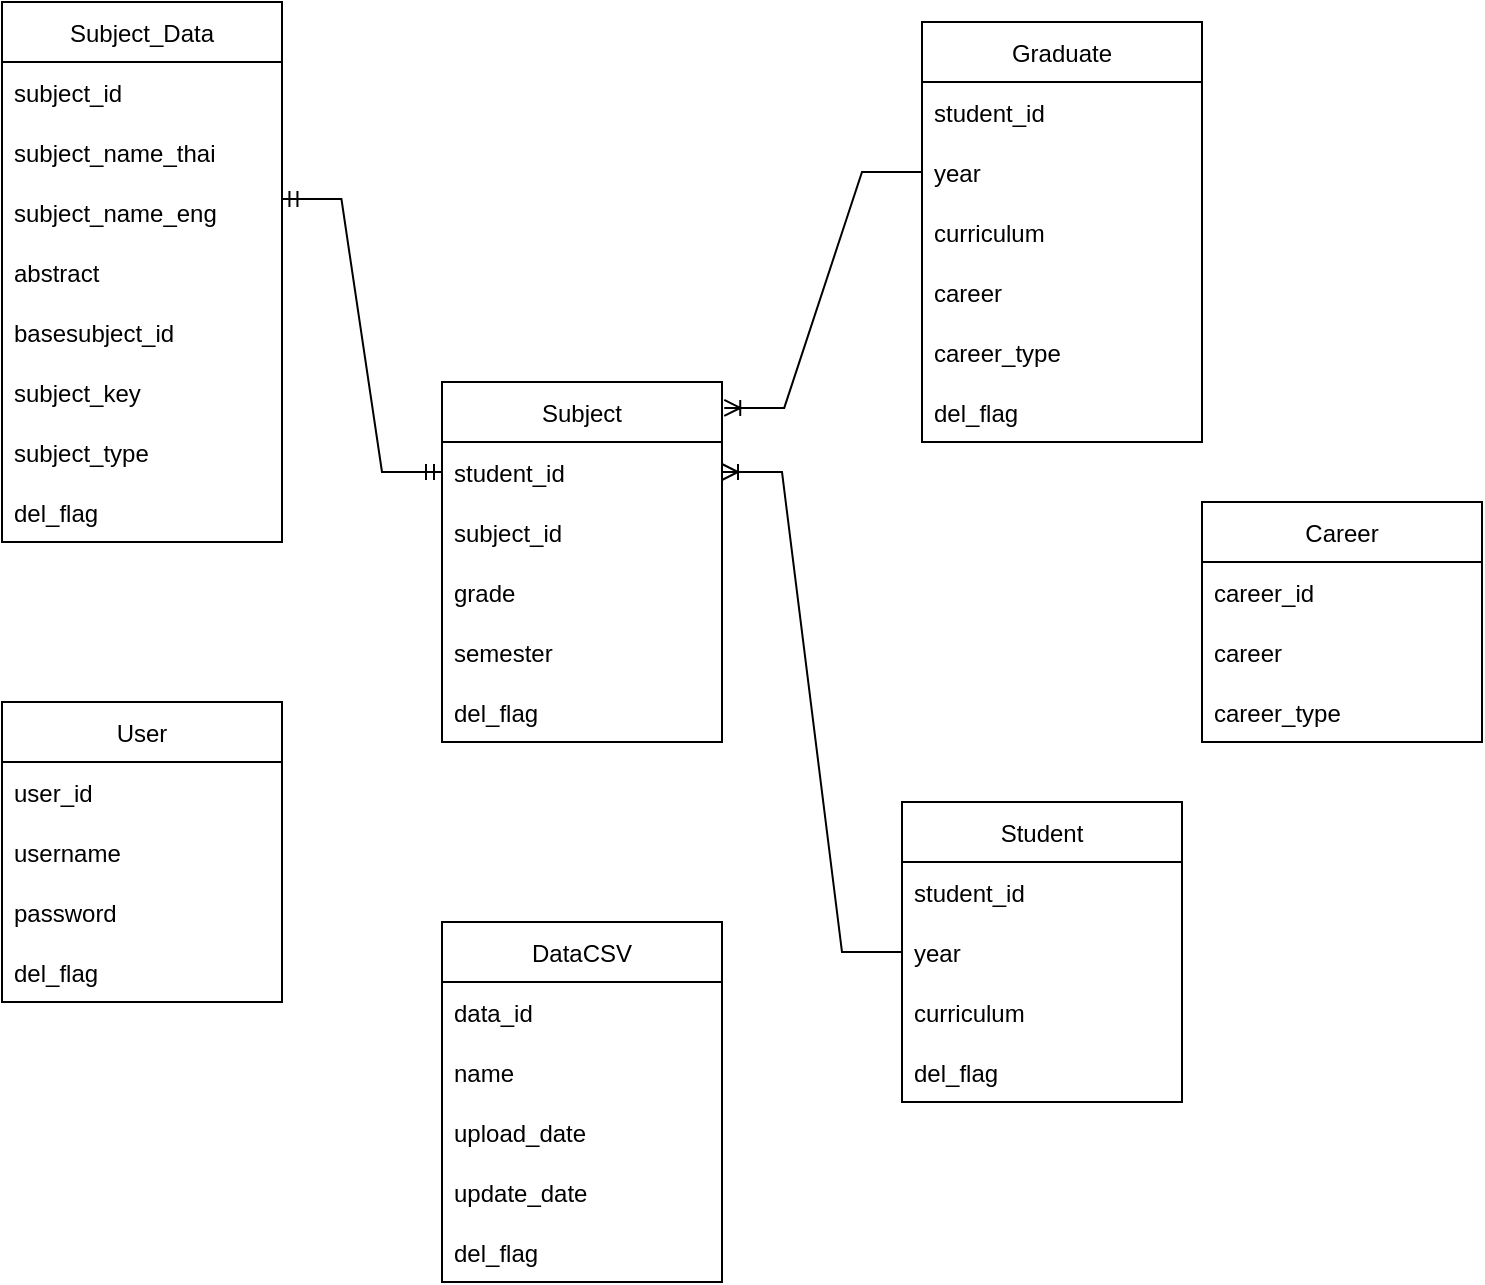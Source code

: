<mxfile version="20.2.7" type="github">
  <diagram id="R2lEEEUBdFMjLlhIrx00" name="Page-1">
    <mxGraphModel dx="789" dy="414" grid="1" gridSize="10" guides="1" tooltips="1" connect="1" arrows="1" fold="1" page="1" pageScale="1" pageWidth="850" pageHeight="1100" math="0" shadow="0" extFonts="Permanent Marker^https://fonts.googleapis.com/css?family=Permanent+Marker">
      <root>
        <mxCell id="0" />
        <mxCell id="1" parent="0" />
        <mxCell id="76vfN8I9lBESQKzIqNd5-2" value="User" style="swimlane;fontStyle=0;childLayout=stackLayout;horizontal=1;startSize=30;horizontalStack=0;resizeParent=1;resizeParentMax=0;resizeLast=0;collapsible=1;marginBottom=0;" parent="1" vertex="1">
          <mxGeometry x="90" y="400" width="140" height="150" as="geometry">
            <mxRectangle x="80" y="40" width="70" height="30" as="alternateBounds" />
          </mxGeometry>
        </mxCell>
        <mxCell id="76vfN8I9lBESQKzIqNd5-3" value="user_id" style="text;strokeColor=none;fillColor=none;align=left;verticalAlign=middle;spacingLeft=4;spacingRight=4;overflow=hidden;points=[[0,0.5],[1,0.5]];portConstraint=eastwest;rotatable=0;" parent="76vfN8I9lBESQKzIqNd5-2" vertex="1">
          <mxGeometry y="30" width="140" height="30" as="geometry" />
        </mxCell>
        <mxCell id="76vfN8I9lBESQKzIqNd5-4" value="username" style="text;strokeColor=none;fillColor=none;align=left;verticalAlign=middle;spacingLeft=4;spacingRight=4;overflow=hidden;points=[[0,0.5],[1,0.5]];portConstraint=eastwest;rotatable=0;" parent="76vfN8I9lBESQKzIqNd5-2" vertex="1">
          <mxGeometry y="60" width="140" height="30" as="geometry" />
        </mxCell>
        <mxCell id="76vfN8I9lBESQKzIqNd5-5" value="password" style="text;strokeColor=none;fillColor=none;align=left;verticalAlign=middle;spacingLeft=4;spacingRight=4;overflow=hidden;points=[[0,0.5],[1,0.5]];portConstraint=eastwest;rotatable=0;" parent="76vfN8I9lBESQKzIqNd5-2" vertex="1">
          <mxGeometry y="90" width="140" height="30" as="geometry" />
        </mxCell>
        <mxCell id="76vfN8I9lBESQKzIqNd5-16" value="del_flag" style="text;strokeColor=none;fillColor=none;align=left;verticalAlign=middle;spacingLeft=4;spacingRight=4;overflow=hidden;points=[[0,0.5],[1,0.5]];portConstraint=eastwest;rotatable=0;" parent="76vfN8I9lBESQKzIqNd5-2" vertex="1">
          <mxGeometry y="120" width="140" height="30" as="geometry" />
        </mxCell>
        <mxCell id="76vfN8I9lBESQKzIqNd5-6" value="Subject_Data" style="swimlane;fontStyle=0;childLayout=stackLayout;horizontal=1;startSize=30;horizontalStack=0;resizeParent=1;resizeParentMax=0;resizeLast=0;collapsible=1;marginBottom=0;" parent="1" vertex="1">
          <mxGeometry x="90" y="50" width="140" height="270" as="geometry" />
        </mxCell>
        <mxCell id="76vfN8I9lBESQKzIqNd5-7" value="subject_id" style="text;strokeColor=none;fillColor=none;align=left;verticalAlign=middle;spacingLeft=4;spacingRight=4;overflow=hidden;points=[[0,0.5],[1,0.5]];portConstraint=eastwest;rotatable=0;" parent="76vfN8I9lBESQKzIqNd5-6" vertex="1">
          <mxGeometry y="30" width="140" height="30" as="geometry" />
        </mxCell>
        <mxCell id="76vfN8I9lBESQKzIqNd5-8" value="subject_name_thai" style="text;strokeColor=none;fillColor=none;align=left;verticalAlign=middle;spacingLeft=4;spacingRight=4;overflow=hidden;points=[[0,0.5],[1,0.5]];portConstraint=eastwest;rotatable=0;" parent="76vfN8I9lBESQKzIqNd5-6" vertex="1">
          <mxGeometry y="60" width="140" height="30" as="geometry" />
        </mxCell>
        <mxCell id="76vfN8I9lBESQKzIqNd5-45" value="subject_name_eng" style="text;strokeColor=none;fillColor=none;align=left;verticalAlign=middle;spacingLeft=4;spacingRight=4;overflow=hidden;points=[[0,0.5],[1,0.5]];portConstraint=eastwest;rotatable=0;" parent="76vfN8I9lBESQKzIqNd5-6" vertex="1">
          <mxGeometry y="90" width="140" height="30" as="geometry" />
        </mxCell>
        <mxCell id="76vfN8I9lBESQKzIqNd5-9" value="abstract" style="text;strokeColor=none;fillColor=none;align=left;verticalAlign=middle;spacingLeft=4;spacingRight=4;overflow=hidden;points=[[0,0.5],[1,0.5]];portConstraint=eastwest;rotatable=0;" parent="76vfN8I9lBESQKzIqNd5-6" vertex="1">
          <mxGeometry y="120" width="140" height="30" as="geometry" />
        </mxCell>
        <mxCell id="76vfN8I9lBESQKzIqNd5-18" value="basesubject_id" style="text;strokeColor=none;fillColor=none;align=left;verticalAlign=middle;spacingLeft=4;spacingRight=4;overflow=hidden;points=[[0,0.5],[1,0.5]];portConstraint=eastwest;rotatable=0;" parent="76vfN8I9lBESQKzIqNd5-6" vertex="1">
          <mxGeometry y="150" width="140" height="30" as="geometry" />
        </mxCell>
        <mxCell id="76vfN8I9lBESQKzIqNd5-59" value="subject_key" style="text;strokeColor=none;fillColor=none;align=left;verticalAlign=middle;spacingLeft=4;spacingRight=4;overflow=hidden;points=[[0,0.5],[1,0.5]];portConstraint=eastwest;rotatable=0;" parent="76vfN8I9lBESQKzIqNd5-6" vertex="1">
          <mxGeometry y="180" width="140" height="30" as="geometry" />
        </mxCell>
        <mxCell id="76vfN8I9lBESQKzIqNd5-69" value="subject_type" style="text;strokeColor=none;fillColor=none;align=left;verticalAlign=middle;spacingLeft=4;spacingRight=4;overflow=hidden;points=[[0,0.5],[1,0.5]];portConstraint=eastwest;rotatable=0;" parent="76vfN8I9lBESQKzIqNd5-6" vertex="1">
          <mxGeometry y="210" width="140" height="30" as="geometry" />
        </mxCell>
        <mxCell id="76vfN8I9lBESQKzIqNd5-17" value="del_flag" style="text;strokeColor=none;fillColor=none;align=left;verticalAlign=middle;spacingLeft=4;spacingRight=4;overflow=hidden;points=[[0,0.5],[1,0.5]];portConstraint=eastwest;rotatable=0;" parent="76vfN8I9lBESQKzIqNd5-6" vertex="1">
          <mxGeometry y="240" width="140" height="30" as="geometry" />
        </mxCell>
        <mxCell id="76vfN8I9lBESQKzIqNd5-12" value="Graduate" style="swimlane;fontStyle=0;childLayout=stackLayout;horizontal=1;startSize=30;horizontalStack=0;resizeParent=1;resizeParentMax=0;resizeLast=0;collapsible=1;marginBottom=0;" parent="1" vertex="1">
          <mxGeometry x="550" y="60" width="140" height="210" as="geometry" />
        </mxCell>
        <mxCell id="76vfN8I9lBESQKzIqNd5-20" value="student_id" style="text;strokeColor=none;fillColor=none;align=left;verticalAlign=middle;spacingLeft=4;spacingRight=4;overflow=hidden;points=[[0,0.5],[1,0.5]];portConstraint=eastwest;rotatable=0;" parent="76vfN8I9lBESQKzIqNd5-12" vertex="1">
          <mxGeometry y="30" width="140" height="30" as="geometry" />
        </mxCell>
        <mxCell id="76vfN8I9lBESQKzIqNd5-21" value="year" style="text;strokeColor=none;fillColor=none;align=left;verticalAlign=middle;spacingLeft=4;spacingRight=4;overflow=hidden;points=[[0,0.5],[1,0.5]];portConstraint=eastwest;rotatable=0;" parent="76vfN8I9lBESQKzIqNd5-12" vertex="1">
          <mxGeometry y="60" width="140" height="30" as="geometry" />
        </mxCell>
        <mxCell id="76vfN8I9lBESQKzIqNd5-23" value="curriculum" style="text;strokeColor=none;fillColor=none;align=left;verticalAlign=middle;spacingLeft=4;spacingRight=4;overflow=hidden;points=[[0,0.5],[1,0.5]];portConstraint=eastwest;rotatable=0;" parent="76vfN8I9lBESQKzIqNd5-12" vertex="1">
          <mxGeometry y="90" width="140" height="30" as="geometry" />
        </mxCell>
        <mxCell id="76vfN8I9lBESQKzIqNd5-37" value="career" style="text;strokeColor=none;fillColor=none;align=left;verticalAlign=middle;spacingLeft=4;spacingRight=4;overflow=hidden;points=[[0,0.5],[1,0.5]];portConstraint=eastwest;rotatable=0;" parent="76vfN8I9lBESQKzIqNd5-12" vertex="1">
          <mxGeometry y="120" width="140" height="30" as="geometry" />
        </mxCell>
        <mxCell id="76vfN8I9lBESQKzIqNd5-75" value="career_type" style="text;strokeColor=none;fillColor=none;align=left;verticalAlign=middle;spacingLeft=4;spacingRight=4;overflow=hidden;points=[[0,0.5],[1,0.5]];portConstraint=eastwest;rotatable=0;" parent="76vfN8I9lBESQKzIqNd5-12" vertex="1">
          <mxGeometry y="150" width="140" height="30" as="geometry" />
        </mxCell>
        <mxCell id="76vfN8I9lBESQKzIqNd5-24" value="del_flag" style="text;strokeColor=none;fillColor=none;align=left;verticalAlign=middle;spacingLeft=4;spacingRight=4;overflow=hidden;points=[[0,0.5],[1,0.5]];portConstraint=eastwest;rotatable=0;" parent="76vfN8I9lBESQKzIqNd5-12" vertex="1">
          <mxGeometry y="180" width="140" height="30" as="geometry" />
        </mxCell>
        <mxCell id="76vfN8I9lBESQKzIqNd5-25" value="Student" style="swimlane;fontStyle=0;childLayout=stackLayout;horizontal=1;startSize=30;horizontalStack=0;resizeParent=1;resizeParentMax=0;resizeLast=0;collapsible=1;marginBottom=0;" parent="1" vertex="1">
          <mxGeometry x="540" y="450" width="140" height="150" as="geometry" />
        </mxCell>
        <mxCell id="76vfN8I9lBESQKzIqNd5-26" value="student_id" style="text;strokeColor=none;fillColor=none;align=left;verticalAlign=middle;spacingLeft=4;spacingRight=4;overflow=hidden;points=[[0,0.5],[1,0.5]];portConstraint=eastwest;rotatable=0;" parent="76vfN8I9lBESQKzIqNd5-25" vertex="1">
          <mxGeometry y="30" width="140" height="30" as="geometry" />
        </mxCell>
        <mxCell id="76vfN8I9lBESQKzIqNd5-28" value="year" style="text;strokeColor=none;fillColor=none;align=left;verticalAlign=middle;spacingLeft=4;spacingRight=4;overflow=hidden;points=[[0,0.5],[1,0.5]];portConstraint=eastwest;rotatable=0;fontColor=#000000;" parent="76vfN8I9lBESQKzIqNd5-25" vertex="1">
          <mxGeometry y="60" width="140" height="30" as="geometry" />
        </mxCell>
        <mxCell id="76vfN8I9lBESQKzIqNd5-29" value="curriculum" style="text;strokeColor=none;fillColor=none;align=left;verticalAlign=middle;spacingLeft=4;spacingRight=4;overflow=hidden;points=[[0,0.5],[1,0.5]];portConstraint=eastwest;rotatable=0;" parent="76vfN8I9lBESQKzIqNd5-25" vertex="1">
          <mxGeometry y="90" width="140" height="30" as="geometry" />
        </mxCell>
        <mxCell id="76vfN8I9lBESQKzIqNd5-30" value="del_flag" style="text;strokeColor=none;fillColor=none;align=left;verticalAlign=middle;spacingLeft=4;spacingRight=4;overflow=hidden;points=[[0,0.5],[1,0.5]];portConstraint=eastwest;rotatable=0;" parent="76vfN8I9lBESQKzIqNd5-25" vertex="1">
          <mxGeometry y="120" width="140" height="30" as="geometry" />
        </mxCell>
        <mxCell id="76vfN8I9lBESQKzIqNd5-31" value="Subject" style="swimlane;fontStyle=0;childLayout=stackLayout;horizontal=1;startSize=30;horizontalStack=0;resizeParent=1;resizeParentMax=0;resizeLast=0;collapsible=1;marginBottom=0;" parent="1" vertex="1">
          <mxGeometry x="310" y="240" width="140" height="180" as="geometry" />
        </mxCell>
        <mxCell id="76vfN8I9lBESQKzIqNd5-32" value="student_id" style="text;strokeColor=none;fillColor=none;align=left;verticalAlign=middle;spacingLeft=4;spacingRight=4;overflow=hidden;points=[[0,0.5],[1,0.5]];portConstraint=eastwest;rotatable=0;" parent="76vfN8I9lBESQKzIqNd5-31" vertex="1">
          <mxGeometry y="30" width="140" height="30" as="geometry" />
        </mxCell>
        <mxCell id="76vfN8I9lBESQKzIqNd5-33" value="subject_id" style="text;strokeColor=none;fillColor=none;align=left;verticalAlign=middle;spacingLeft=4;spacingRight=4;overflow=hidden;points=[[0,0.5],[1,0.5]];portConstraint=eastwest;rotatable=0;" parent="76vfN8I9lBESQKzIqNd5-31" vertex="1">
          <mxGeometry y="60" width="140" height="30" as="geometry" />
        </mxCell>
        <mxCell id="76vfN8I9lBESQKzIqNd5-34" value="grade" style="text;strokeColor=none;fillColor=none;align=left;verticalAlign=middle;spacingLeft=4;spacingRight=4;overflow=hidden;points=[[0,0.5],[1,0.5]];portConstraint=eastwest;rotatable=0;" parent="76vfN8I9lBESQKzIqNd5-31" vertex="1">
          <mxGeometry y="90" width="140" height="30" as="geometry" />
        </mxCell>
        <mxCell id="76vfN8I9lBESQKzIqNd5-35" value="semester" style="text;strokeColor=none;fillColor=none;align=left;verticalAlign=middle;spacingLeft=4;spacingRight=4;overflow=hidden;points=[[0,0.5],[1,0.5]];portConstraint=eastwest;rotatable=0;" parent="76vfN8I9lBESQKzIqNd5-31" vertex="1">
          <mxGeometry y="120" width="140" height="30" as="geometry" />
        </mxCell>
        <mxCell id="76vfN8I9lBESQKzIqNd5-36" value="del_flag" style="text;strokeColor=none;fillColor=none;align=left;verticalAlign=middle;spacingLeft=4;spacingRight=4;overflow=hidden;points=[[0,0.5],[1,0.5]];portConstraint=eastwest;rotatable=0;" parent="76vfN8I9lBESQKzIqNd5-31" vertex="1">
          <mxGeometry y="150" width="140" height="30" as="geometry" />
        </mxCell>
        <mxCell id="76vfN8I9lBESQKzIqNd5-60" value="" style="edgeStyle=entityRelationEdgeStyle;fontSize=12;html=1;endArrow=ERoneToMany;rounded=0;exitX=0;exitY=0.5;exitDx=0;exitDy=0;entryX=1;entryY=0.5;entryDx=0;entryDy=0;" parent="1" source="76vfN8I9lBESQKzIqNd5-28" target="76vfN8I9lBESQKzIqNd5-32" edge="1">
          <mxGeometry width="100" height="100" relative="1" as="geometry">
            <mxPoint x="490" y="400" as="sourcePoint" />
            <mxPoint x="590" y="300" as="targetPoint" />
          </mxGeometry>
        </mxCell>
        <mxCell id="76vfN8I9lBESQKzIqNd5-61" value="" style="edgeStyle=entityRelationEdgeStyle;fontSize=12;html=1;endArrow=ERoneToMany;rounded=0;exitX=0;exitY=0.5;exitDx=0;exitDy=0;entryX=1.008;entryY=0.072;entryDx=0;entryDy=0;entryPerimeter=0;" parent="1" source="76vfN8I9lBESQKzIqNd5-21" target="76vfN8I9lBESQKzIqNd5-31" edge="1">
          <mxGeometry width="100" height="100" relative="1" as="geometry">
            <mxPoint x="580" y="455.0" as="sourcePoint" />
            <mxPoint x="460" y="295" as="targetPoint" />
          </mxGeometry>
        </mxCell>
        <mxCell id="76vfN8I9lBESQKzIqNd5-62" value="" style="edgeStyle=entityRelationEdgeStyle;fontSize=12;html=1;endArrow=ERmandOne;startArrow=ERmandOne;rounded=0;entryX=0.998;entryY=0.285;entryDx=0;entryDy=0;entryPerimeter=0;exitX=0;exitY=0.5;exitDx=0;exitDy=0;" parent="1" source="76vfN8I9lBESQKzIqNd5-32" target="76vfN8I9lBESQKzIqNd5-45" edge="1">
          <mxGeometry width="100" height="100" relative="1" as="geometry">
            <mxPoint x="400" y="220" as="sourcePoint" />
            <mxPoint x="500" y="120" as="targetPoint" />
          </mxGeometry>
        </mxCell>
        <mxCell id="76vfN8I9lBESQKzIqNd5-63" value="DataCSV" style="swimlane;fontStyle=0;childLayout=stackLayout;horizontal=1;startSize=30;horizontalStack=0;resizeParent=1;resizeParentMax=0;resizeLast=0;collapsible=1;marginBottom=0;" parent="1" vertex="1">
          <mxGeometry x="310" y="510" width="140" height="180" as="geometry">
            <mxRectangle x="80" y="40" width="70" height="30" as="alternateBounds" />
          </mxGeometry>
        </mxCell>
        <mxCell id="76vfN8I9lBESQKzIqNd5-64" value="data_id" style="text;strokeColor=none;fillColor=none;align=left;verticalAlign=middle;spacingLeft=4;spacingRight=4;overflow=hidden;points=[[0,0.5],[1,0.5]];portConstraint=eastwest;rotatable=0;" parent="76vfN8I9lBESQKzIqNd5-63" vertex="1">
          <mxGeometry y="30" width="140" height="30" as="geometry" />
        </mxCell>
        <mxCell id="76vfN8I9lBESQKzIqNd5-65" value="name" style="text;strokeColor=none;fillColor=none;align=left;verticalAlign=middle;spacingLeft=4;spacingRight=4;overflow=hidden;points=[[0,0.5],[1,0.5]];portConstraint=eastwest;rotatable=0;" parent="76vfN8I9lBESQKzIqNd5-63" vertex="1">
          <mxGeometry y="60" width="140" height="30" as="geometry" />
        </mxCell>
        <mxCell id="76vfN8I9lBESQKzIqNd5-66" value="upload_date" style="text;strokeColor=none;fillColor=none;align=left;verticalAlign=middle;spacingLeft=4;spacingRight=4;overflow=hidden;points=[[0,0.5],[1,0.5]];portConstraint=eastwest;rotatable=0;" parent="76vfN8I9lBESQKzIqNd5-63" vertex="1">
          <mxGeometry y="90" width="140" height="30" as="geometry" />
        </mxCell>
        <mxCell id="76vfN8I9lBESQKzIqNd5-68" value="update_date" style="text;strokeColor=none;fillColor=none;align=left;verticalAlign=middle;spacingLeft=4;spacingRight=4;overflow=hidden;points=[[0,0.5],[1,0.5]];portConstraint=eastwest;rotatable=0;" parent="76vfN8I9lBESQKzIqNd5-63" vertex="1">
          <mxGeometry y="120" width="140" height="30" as="geometry" />
        </mxCell>
        <mxCell id="76vfN8I9lBESQKzIqNd5-67" value="del_flag" style="text;strokeColor=none;fillColor=none;align=left;verticalAlign=middle;spacingLeft=4;spacingRight=4;overflow=hidden;points=[[0,0.5],[1,0.5]];portConstraint=eastwest;rotatable=0;" parent="76vfN8I9lBESQKzIqNd5-63" vertex="1">
          <mxGeometry y="150" width="140" height="30" as="geometry" />
        </mxCell>
        <mxCell id="76vfN8I9lBESQKzIqNd5-70" value="Career" style="swimlane;fontStyle=0;childLayout=stackLayout;horizontal=1;startSize=30;horizontalStack=0;resizeParent=1;resizeParentMax=0;resizeLast=0;collapsible=1;marginBottom=0;" parent="1" vertex="1">
          <mxGeometry x="690" y="300" width="140" height="120" as="geometry">
            <mxRectangle x="80" y="40" width="70" height="30" as="alternateBounds" />
          </mxGeometry>
        </mxCell>
        <mxCell id="76vfN8I9lBESQKzIqNd5-71" value="career_id" style="text;strokeColor=none;fillColor=none;align=left;verticalAlign=middle;spacingLeft=4;spacingRight=4;overflow=hidden;points=[[0,0.5],[1,0.5]];portConstraint=eastwest;rotatable=0;" parent="76vfN8I9lBESQKzIqNd5-70" vertex="1">
          <mxGeometry y="30" width="140" height="30" as="geometry" />
        </mxCell>
        <mxCell id="76vfN8I9lBESQKzIqNd5-72" value="career" style="text;strokeColor=none;fillColor=none;align=left;verticalAlign=middle;spacingLeft=4;spacingRight=4;overflow=hidden;points=[[0,0.5],[1,0.5]];portConstraint=eastwest;rotatable=0;" parent="76vfN8I9lBESQKzIqNd5-70" vertex="1">
          <mxGeometry y="60" width="140" height="30" as="geometry" />
        </mxCell>
        <mxCell id="76vfN8I9lBESQKzIqNd5-73" value="career_type" style="text;strokeColor=none;fillColor=none;align=left;verticalAlign=middle;spacingLeft=4;spacingRight=4;overflow=hidden;points=[[0,0.5],[1,0.5]];portConstraint=eastwest;rotatable=0;" parent="76vfN8I9lBESQKzIqNd5-70" vertex="1">
          <mxGeometry y="90" width="140" height="30" as="geometry" />
        </mxCell>
      </root>
    </mxGraphModel>
  </diagram>
</mxfile>
